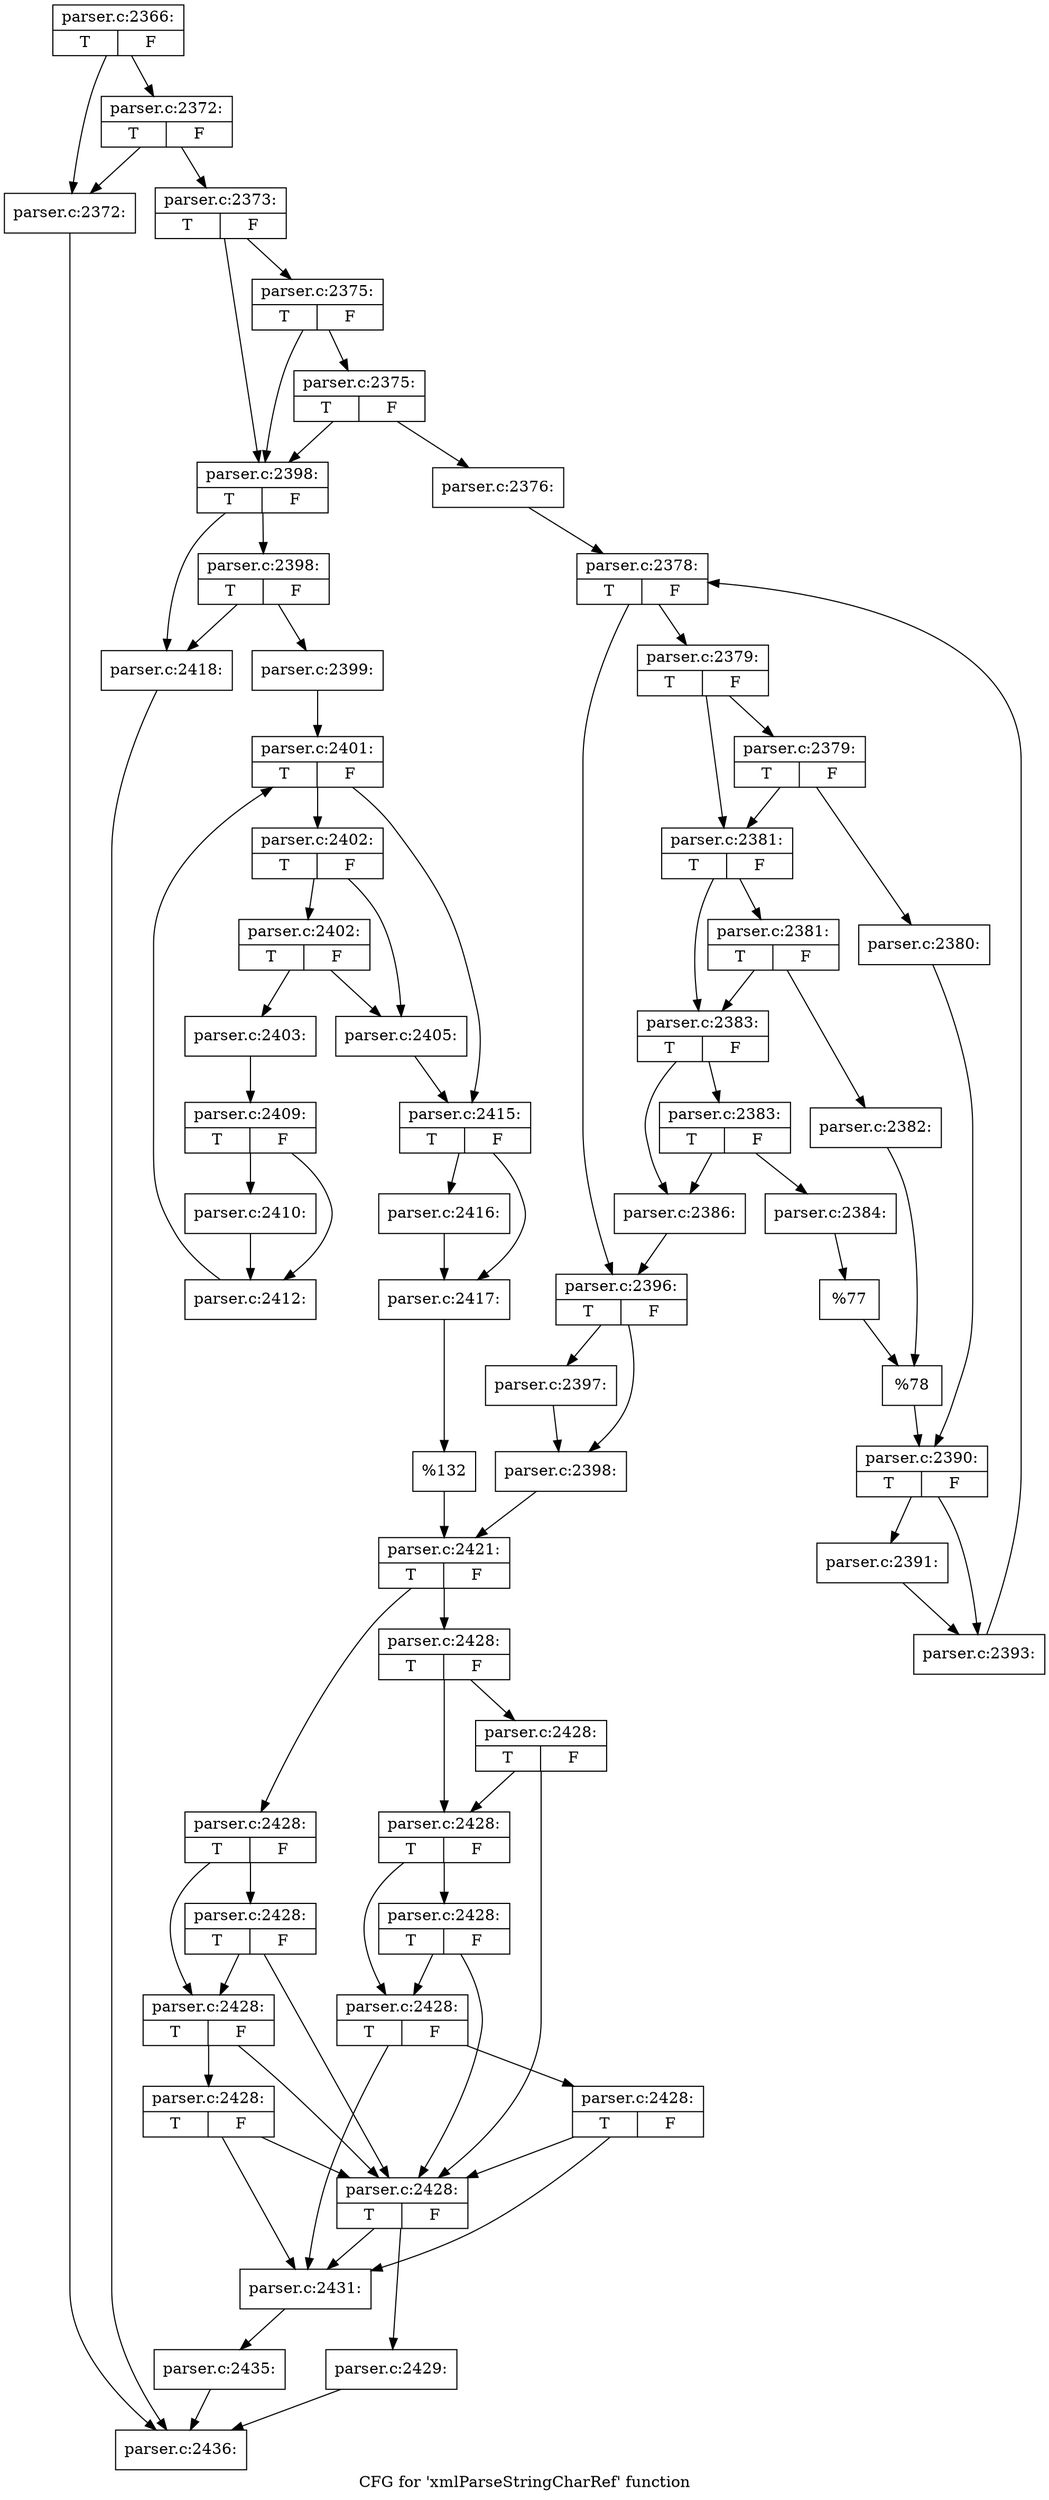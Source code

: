 digraph "CFG for 'xmlParseStringCharRef' function" {
	label="CFG for 'xmlParseStringCharRef' function";

	Node0x6045890 [shape=record,label="{parser.c:2366:|{<s0>T|<s1>F}}"];
	Node0x6045890 -> Node0x60480b0;
	Node0x6045890 -> Node0x6048150;
	Node0x6048150 [shape=record,label="{parser.c:2372:|{<s0>T|<s1>F}}"];
	Node0x6048150 -> Node0x60480b0;
	Node0x6048150 -> Node0x6048100;
	Node0x60480b0 [shape=record,label="{parser.c:2372:}"];
	Node0x60480b0 -> Node0x6040440;
	Node0x6048100 [shape=record,label="{parser.c:2373:|{<s0>T|<s1>F}}"];
	Node0x6048100 -> Node0x6048e40;
	Node0x6048100 -> Node0x6048d70;
	Node0x6048e40 [shape=record,label="{parser.c:2375:|{<s0>T|<s1>F}}"];
	Node0x6048e40 -> Node0x6048dc0;
	Node0x6048e40 -> Node0x6048d70;
	Node0x6048dc0 [shape=record,label="{parser.c:2375:|{<s0>T|<s1>F}}"];
	Node0x6048dc0 -> Node0x6048cd0;
	Node0x6048dc0 -> Node0x6048d70;
	Node0x6048cd0 [shape=record,label="{parser.c:2376:}"];
	Node0x6048cd0 -> Node0x6049cc0;
	Node0x6049cc0 [shape=record,label="{parser.c:2378:|{<s0>T|<s1>F}}"];
	Node0x6049cc0 -> Node0x604a0e0;
	Node0x6049cc0 -> Node0x6049ee0;
	Node0x604a0e0 [shape=record,label="{parser.c:2379:|{<s0>T|<s1>F}}"];
	Node0x604a0e0 -> Node0x604a3c0;
	Node0x604a0e0 -> Node0x604a370;
	Node0x604a3c0 [shape=record,label="{parser.c:2379:|{<s0>T|<s1>F}}"];
	Node0x604a3c0 -> Node0x604a2d0;
	Node0x604a3c0 -> Node0x604a370;
	Node0x604a2d0 [shape=record,label="{parser.c:2380:}"];
	Node0x604a2d0 -> Node0x604a320;
	Node0x604a370 [shape=record,label="{parser.c:2381:|{<s0>T|<s1>F}}"];
	Node0x604a370 -> Node0x604af10;
	Node0x604a370 -> Node0x604aec0;
	Node0x604af10 [shape=record,label="{parser.c:2381:|{<s0>T|<s1>F}}"];
	Node0x604af10 -> Node0x604ae20;
	Node0x604af10 -> Node0x604aec0;
	Node0x604ae20 [shape=record,label="{parser.c:2382:}"];
	Node0x604ae20 -> Node0x604ae70;
	Node0x604aec0 [shape=record,label="{parser.c:2383:|{<s0>T|<s1>F}}"];
	Node0x604aec0 -> Node0x604bc20;
	Node0x604aec0 -> Node0x604bbd0;
	Node0x604bc20 [shape=record,label="{parser.c:2383:|{<s0>T|<s1>F}}"];
	Node0x604bc20 -> Node0x604bb30;
	Node0x604bc20 -> Node0x604bbd0;
	Node0x604bb30 [shape=record,label="{parser.c:2384:}"];
	Node0x604bb30 -> Node0x604bb80;
	Node0x604bbd0 [shape=record,label="{parser.c:2386:}"];
	Node0x604bbd0 -> Node0x6049ee0;
	Node0x604bb80 [shape=record,label="{%77}"];
	Node0x604bb80 -> Node0x604ae70;
	Node0x604ae70 [shape=record,label="{%78}"];
	Node0x604ae70 -> Node0x604a320;
	Node0x604a320 [shape=record,label="{parser.c:2390:|{<s0>T|<s1>F}}"];
	Node0x604a320 -> Node0x604ce70;
	Node0x604a320 -> Node0x604cec0;
	Node0x604ce70 [shape=record,label="{parser.c:2391:}"];
	Node0x604ce70 -> Node0x604cec0;
	Node0x604cec0 [shape=record,label="{parser.c:2393:}"];
	Node0x604cec0 -> Node0x6049cc0;
	Node0x6049ee0 [shape=record,label="{parser.c:2396:|{<s0>T|<s1>F}}"];
	Node0x6049ee0 -> Node0x604d810;
	Node0x6049ee0 -> Node0x604d860;
	Node0x604d810 [shape=record,label="{parser.c:2397:}"];
	Node0x604d810 -> Node0x604d860;
	Node0x604d860 [shape=record,label="{parser.c:2398:}"];
	Node0x604d860 -> Node0x6048d20;
	Node0x6048d70 [shape=record,label="{parser.c:2398:|{<s0>T|<s1>F}}"];
	Node0x6048d70 -> Node0x604dfc0;
	Node0x6048d70 -> Node0x604df70;
	Node0x604dfc0 [shape=record,label="{parser.c:2398:|{<s0>T|<s1>F}}"];
	Node0x604dfc0 -> Node0x604ded0;
	Node0x604dfc0 -> Node0x604df70;
	Node0x604ded0 [shape=record,label="{parser.c:2399:}"];
	Node0x604ded0 -> Node0x604eac0;
	Node0x604eac0 [shape=record,label="{parser.c:2401:|{<s0>T|<s1>F}}"];
	Node0x604eac0 -> Node0x604eee0;
	Node0x604eac0 -> Node0x604ece0;
	Node0x604eee0 [shape=record,label="{parser.c:2402:|{<s0>T|<s1>F}}"];
	Node0x604eee0 -> Node0x604f1c0;
	Node0x604eee0 -> Node0x604f170;
	Node0x604f1c0 [shape=record,label="{parser.c:2402:|{<s0>T|<s1>F}}"];
	Node0x604f1c0 -> Node0x604f0d0;
	Node0x604f1c0 -> Node0x604f170;
	Node0x604f0d0 [shape=record,label="{parser.c:2403:}"];
	Node0x604f0d0 -> Node0x604f120;
	Node0x604f170 [shape=record,label="{parser.c:2405:}"];
	Node0x604f170 -> Node0x604ece0;
	Node0x604f120 [shape=record,label="{parser.c:2409:|{<s0>T|<s1>F}}"];
	Node0x604f120 -> Node0x60500d0;
	Node0x604f120 -> Node0x6050120;
	Node0x60500d0 [shape=record,label="{parser.c:2410:}"];
	Node0x60500d0 -> Node0x6050120;
	Node0x6050120 [shape=record,label="{parser.c:2412:}"];
	Node0x6050120 -> Node0x604eac0;
	Node0x604ece0 [shape=record,label="{parser.c:2415:|{<s0>T|<s1>F}}"];
	Node0x604ece0 -> Node0x6050a70;
	Node0x604ece0 -> Node0x6050ac0;
	Node0x6050a70 [shape=record,label="{parser.c:2416:}"];
	Node0x6050a70 -> Node0x6050ac0;
	Node0x6050ac0 [shape=record,label="{parser.c:2417:}"];
	Node0x6050ac0 -> Node0x604df20;
	Node0x604df70 [shape=record,label="{parser.c:2418:}"];
	Node0x604df70 -> Node0x6040440;
	Node0x604df20 [shape=record,label="{%132}"];
	Node0x604df20 -> Node0x6048d20;
	Node0x6048d20 [shape=record,label="{parser.c:2421:|{<s0>T|<s1>F}}"];
	Node0x6048d20 -> Node0x60519e0;
	Node0x6048d20 -> Node0x6051a30;
	Node0x60519e0 [shape=record,label="{parser.c:2428:|{<s0>T|<s1>F}}"];
	Node0x60519e0 -> Node0x6051d20;
	Node0x60519e0 -> Node0x6051cd0;
	Node0x6051d20 [shape=record,label="{parser.c:2428:|{<s0>T|<s1>F}}"];
	Node0x6051d20 -> Node0x6051960;
	Node0x6051d20 -> Node0x6051cd0;
	Node0x6051cd0 [shape=record,label="{parser.c:2428:|{<s0>T|<s1>F}}"];
	Node0x6051cd0 -> Node0x6051960;
	Node0x6051cd0 -> Node0x6051c80;
	Node0x6051c80 [shape=record,label="{parser.c:2428:|{<s0>T|<s1>F}}"];
	Node0x6051c80 -> Node0x6051960;
	Node0x6051c80 -> Node0x6051910;
	Node0x6051a30 [shape=record,label="{parser.c:2428:|{<s0>T|<s1>F}}"];
	Node0x6051a30 -> Node0x60523d0;
	Node0x6051a30 -> Node0x6052380;
	Node0x60523d0 [shape=record,label="{parser.c:2428:|{<s0>T|<s1>F}}"];
	Node0x60523d0 -> Node0x6051960;
	Node0x60523d0 -> Node0x6052380;
	Node0x6052380 [shape=record,label="{parser.c:2428:|{<s0>T|<s1>F}}"];
	Node0x6052380 -> Node0x6052700;
	Node0x6052380 -> Node0x6052330;
	Node0x6052700 [shape=record,label="{parser.c:2428:|{<s0>T|<s1>F}}"];
	Node0x6052700 -> Node0x6051960;
	Node0x6052700 -> Node0x6052330;
	Node0x6052330 [shape=record,label="{parser.c:2428:|{<s0>T|<s1>F}}"];
	Node0x6052330 -> Node0x6052a30;
	Node0x6052330 -> Node0x6051910;
	Node0x6052a30 [shape=record,label="{parser.c:2428:|{<s0>T|<s1>F}}"];
	Node0x6052a30 -> Node0x6051960;
	Node0x6052a30 -> Node0x6051910;
	Node0x6051960 [shape=record,label="{parser.c:2428:|{<s0>T|<s1>F}}"];
	Node0x6051960 -> Node0x6051870;
	Node0x6051960 -> Node0x6051910;
	Node0x6051870 [shape=record,label="{parser.c:2429:}"];
	Node0x6051870 -> Node0x6040440;
	Node0x6051910 [shape=record,label="{parser.c:2431:}"];
	Node0x6051910 -> Node0x60518c0;
	Node0x60518c0 [shape=record,label="{parser.c:2435:}"];
	Node0x60518c0 -> Node0x6040440;
	Node0x6040440 [shape=record,label="{parser.c:2436:}"];
}
